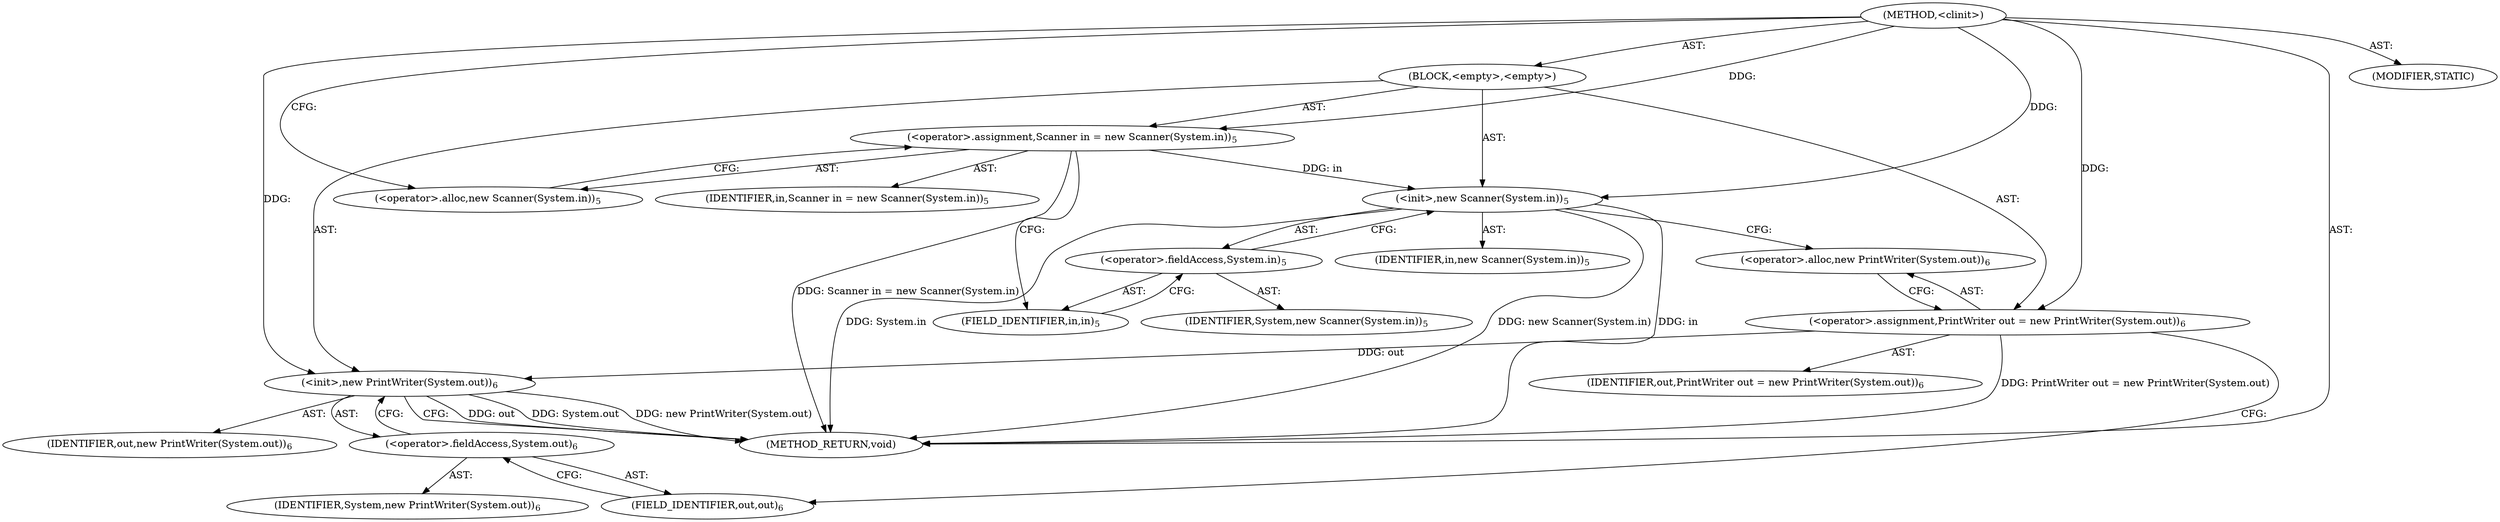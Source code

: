 digraph "&lt;clinit&gt;" {  
"270" [label = <(METHOD,&lt;clinit&gt;)> ]
"271" [label = <(BLOCK,&lt;empty&gt;,&lt;empty&gt;)> ]
"272" [label = <(&lt;operator&gt;.assignment,Scanner in = new Scanner(System.in))<SUB>5</SUB>> ]
"273" [label = <(IDENTIFIER,in,Scanner in = new Scanner(System.in))<SUB>5</SUB>> ]
"274" [label = <(&lt;operator&gt;.alloc,new Scanner(System.in))<SUB>5</SUB>> ]
"275" [label = <(&lt;init&gt;,new Scanner(System.in))<SUB>5</SUB>> ]
"3" [label = <(IDENTIFIER,in,new Scanner(System.in))<SUB>5</SUB>> ]
"276" [label = <(&lt;operator&gt;.fieldAccess,System.in)<SUB>5</SUB>> ]
"277" [label = <(IDENTIFIER,System,new Scanner(System.in))<SUB>5</SUB>> ]
"278" [label = <(FIELD_IDENTIFIER,in,in)<SUB>5</SUB>> ]
"279" [label = <(&lt;operator&gt;.assignment,PrintWriter out = new PrintWriter(System.out))<SUB>6</SUB>> ]
"280" [label = <(IDENTIFIER,out,PrintWriter out = new PrintWriter(System.out))<SUB>6</SUB>> ]
"281" [label = <(&lt;operator&gt;.alloc,new PrintWriter(System.out))<SUB>6</SUB>> ]
"282" [label = <(&lt;init&gt;,new PrintWriter(System.out))<SUB>6</SUB>> ]
"5" [label = <(IDENTIFIER,out,new PrintWriter(System.out))<SUB>6</SUB>> ]
"283" [label = <(&lt;operator&gt;.fieldAccess,System.out)<SUB>6</SUB>> ]
"284" [label = <(IDENTIFIER,System,new PrintWriter(System.out))<SUB>6</SUB>> ]
"285" [label = <(FIELD_IDENTIFIER,out,out)<SUB>6</SUB>> ]
"286" [label = <(MODIFIER,STATIC)> ]
"287" [label = <(METHOD_RETURN,void)> ]
  "270" -> "271"  [ label = "AST: "] 
  "270" -> "286"  [ label = "AST: "] 
  "270" -> "287"  [ label = "AST: "] 
  "271" -> "272"  [ label = "AST: "] 
  "271" -> "275"  [ label = "AST: "] 
  "271" -> "279"  [ label = "AST: "] 
  "271" -> "282"  [ label = "AST: "] 
  "272" -> "273"  [ label = "AST: "] 
  "272" -> "274"  [ label = "AST: "] 
  "275" -> "3"  [ label = "AST: "] 
  "275" -> "276"  [ label = "AST: "] 
  "276" -> "277"  [ label = "AST: "] 
  "276" -> "278"  [ label = "AST: "] 
  "279" -> "280"  [ label = "AST: "] 
  "279" -> "281"  [ label = "AST: "] 
  "282" -> "5"  [ label = "AST: "] 
  "282" -> "283"  [ label = "AST: "] 
  "283" -> "284"  [ label = "AST: "] 
  "283" -> "285"  [ label = "AST: "] 
  "272" -> "278"  [ label = "CFG: "] 
  "275" -> "281"  [ label = "CFG: "] 
  "279" -> "285"  [ label = "CFG: "] 
  "282" -> "287"  [ label = "CFG: "] 
  "274" -> "272"  [ label = "CFG: "] 
  "276" -> "275"  [ label = "CFG: "] 
  "281" -> "279"  [ label = "CFG: "] 
  "283" -> "282"  [ label = "CFG: "] 
  "278" -> "276"  [ label = "CFG: "] 
  "285" -> "283"  [ label = "CFG: "] 
  "270" -> "274"  [ label = "CFG: "] 
  "272" -> "287"  [ label = "DDG: Scanner in = new Scanner(System.in)"] 
  "275" -> "287"  [ label = "DDG: in"] 
  "275" -> "287"  [ label = "DDG: System.in"] 
  "275" -> "287"  [ label = "DDG: new Scanner(System.in)"] 
  "279" -> "287"  [ label = "DDG: PrintWriter out = new PrintWriter(System.out)"] 
  "282" -> "287"  [ label = "DDG: out"] 
  "282" -> "287"  [ label = "DDG: System.out"] 
  "282" -> "287"  [ label = "DDG: new PrintWriter(System.out)"] 
  "270" -> "272"  [ label = "DDG: "] 
  "270" -> "279"  [ label = "DDG: "] 
  "272" -> "275"  [ label = "DDG: in"] 
  "270" -> "275"  [ label = "DDG: "] 
  "279" -> "282"  [ label = "DDG: out"] 
  "270" -> "282"  [ label = "DDG: "] 
}
